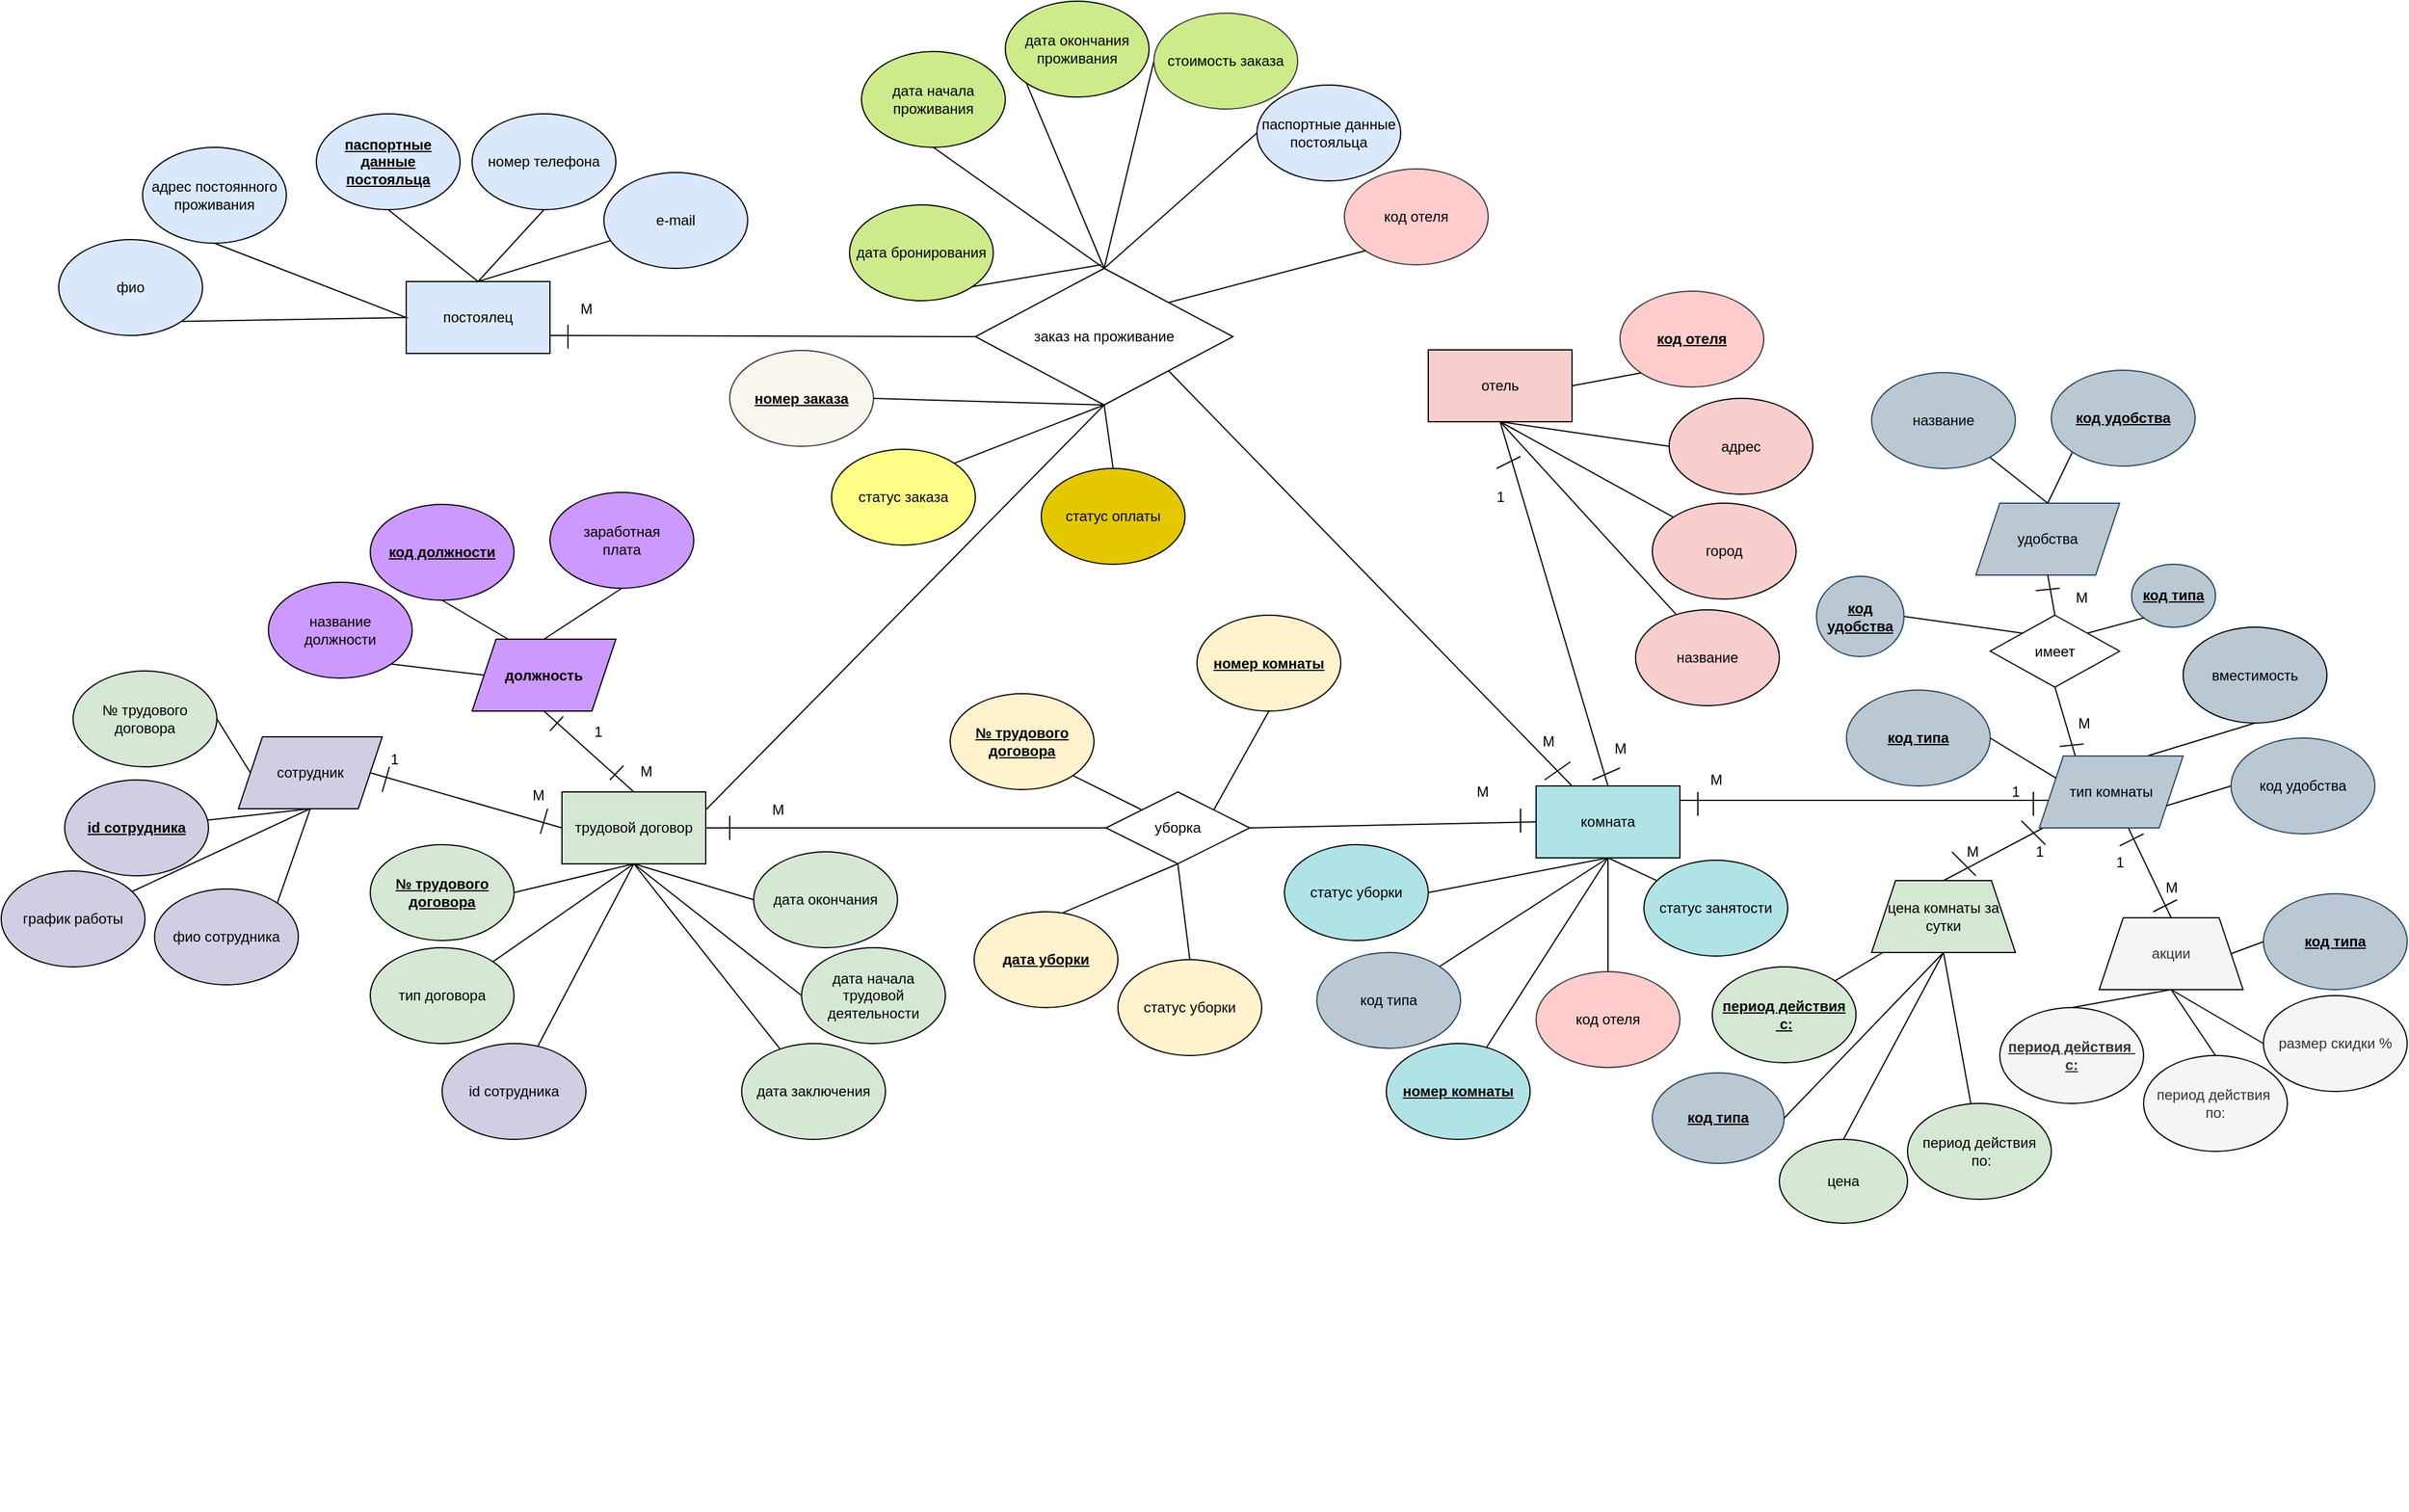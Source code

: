 <mxfile version="21.2.9" type="device">
  <diagram name="Страница 1" id="ATUHH1FoUrfAZSIczOcm">
    <mxGraphModel dx="2295" dy="1852" grid="1" gridSize="10" guides="1" tooltips="1" connect="1" arrows="1" fold="1" page="1" pageScale="1" pageWidth="827" pageHeight="1169" math="0" shadow="0">
      <root>
        <mxCell id="0" />
        <mxCell id="1" parent="0" />
        <mxCell id="YdGGsPjInvCmbINuHT-J-6" value="постоялец" style="rounded=0;whiteSpace=wrap;html=1;fillColor=#dae8fc;strokeColor=#000000;" parent="1" vertex="1">
          <mxGeometry x="-40" y="-116" width="120" height="60" as="geometry" />
        </mxCell>
        <mxCell id="YdGGsPjInvCmbINuHT-J-8" value="комната" style="rounded=0;whiteSpace=wrap;html=1;fillColor=#b0e3e6;strokeColor=#000000;" parent="1" vertex="1">
          <mxGeometry x="903" y="305" width="120" height="60" as="geometry" />
        </mxCell>
        <mxCell id="YdGGsPjInvCmbINuHT-J-14" value="статус занятости" style="ellipse;whiteSpace=wrap;html=1;fillColor=#b0e3e6;strokeColor=#000000;" parent="1" vertex="1">
          <mxGeometry x="993" y="367" width="120" height="80" as="geometry" />
        </mxCell>
        <mxCell id="YdGGsPjInvCmbINuHT-J-15" value="вместимость" style="ellipse;whiteSpace=wrap;html=1;fillColor=#bac8d3;strokeColor=#000000;" parent="1" vertex="1">
          <mxGeometry x="1443" y="172.5" width="120" height="80" as="geometry" />
        </mxCell>
        <mxCell id="YdGGsPjInvCmbINuHT-J-17" value="&lt;b&gt;&lt;u&gt;номер комнаты&lt;/u&gt;&lt;/b&gt;" style="ellipse;whiteSpace=wrap;html=1;fillColor=#b0e3e6;strokeColor=#000000;" parent="1" vertex="1">
          <mxGeometry x="778" y="520" width="120" height="80" as="geometry" />
        </mxCell>
        <mxCell id="YdGGsPjInvCmbINuHT-J-20" value="фио" style="ellipse;whiteSpace=wrap;html=1;fillColor=#dae8fc;strokeColor=#000000;" parent="1" vertex="1">
          <mxGeometry x="-330" y="-151" width="120" height="80" as="geometry" />
        </mxCell>
        <mxCell id="YdGGsPjInvCmbINuHT-J-21" value="адрес постоянного проживания" style="ellipse;whiteSpace=wrap;html=1;fillColor=#dae8fc;strokeColor=#000000;" parent="1" vertex="1">
          <mxGeometry x="-260" y="-228" width="120" height="80" as="geometry" />
        </mxCell>
        <mxCell id="YdGGsPjInvCmbINuHT-J-52" value="" style="endArrow=none;html=1;rounded=0;exitX=1;exitY=1;exitDx=0;exitDy=0;entryX=0.5;entryY=1;entryDx=0;entryDy=0;fillColor=#dae8fc;strokeColor=#000000;" parent="1" source="YdGGsPjInvCmbINuHT-J-20" target="YdGGsPjInvCmbINuHT-J-21" edge="1">
          <mxGeometry width="50" height="50" relative="1" as="geometry">
            <mxPoint x="-130" y="184" as="sourcePoint" />
            <mxPoint x="-80" y="134" as="targetPoint" />
            <Array as="points">
              <mxPoint x="-40" y="-86" />
            </Array>
          </mxGeometry>
        </mxCell>
        <mxCell id="YdGGsPjInvCmbINuHT-J-87" value="" style="group;movable=1;resizable=1;rotatable=1;deletable=1;editable=1;locked=0;connectable=1;fillColor=none;" parent="1" vertex="1" connectable="0">
          <mxGeometry x="-60" y="340" width="490" height="570" as="geometry" />
        </mxCell>
        <mxCell id="YdGGsPjInvCmbINuHT-J-36" value="дата заключения" style="ellipse;whiteSpace=wrap;html=1;fillColor=#d5e8d4;strokeColor=#000000;" parent="YdGGsPjInvCmbINuHT-J-87" vertex="1">
          <mxGeometry x="300" y="180" width="120" height="80" as="geometry" />
        </mxCell>
        <mxCell id="YdGGsPjInvCmbINuHT-J-37" value="дата окончания" style="ellipse;whiteSpace=wrap;html=1;fillColor=#d5e8d4;strokeColor=#000000;" parent="YdGGsPjInvCmbINuHT-J-87" vertex="1">
          <mxGeometry x="310" y="20" width="120" height="80" as="geometry" />
        </mxCell>
        <mxCell id="YdGGsPjInvCmbINuHT-J-64" value="" style="endArrow=none;html=1;rounded=0;entryX=0.5;entryY=1;entryDx=0;entryDy=0;exitX=0;exitY=0.5;exitDx=0;exitDy=0;fillColor=#d5e8d4;strokeColor=#000000;" parent="YdGGsPjInvCmbINuHT-J-87" source="YdGGsPjInvCmbINuHT-J-37" target="R7k_ue1hfo6LaF__ky75-103" edge="1">
          <mxGeometry width="50" height="50" relative="1" as="geometry">
            <mxPoint x="-350" y="290" as="sourcePoint" />
            <mxPoint x="190" y="40" as="targetPoint" />
          </mxGeometry>
        </mxCell>
        <mxCell id="YdGGsPjInvCmbINuHT-J-65" value="" style="endArrow=none;html=1;rounded=0;entryX=0.5;entryY=1;entryDx=0;entryDy=0;fillColor=#d5e8d4;strokeColor=#000000;" parent="YdGGsPjInvCmbINuHT-J-87" source="YdGGsPjInvCmbINuHT-J-36" target="R7k_ue1hfo6LaF__ky75-103" edge="1">
          <mxGeometry width="50" height="50" relative="1" as="geometry">
            <mxPoint x="-350" y="290" as="sourcePoint" />
            <mxPoint x="190" y="40" as="targetPoint" />
          </mxGeometry>
        </mxCell>
        <mxCell id="R7k_ue1hfo6LaF__ky75-103" value="трудовой договор" style="rounded=0;whiteSpace=wrap;html=1;fillColor=#d5e8d4;strokeColor=#000000;" parent="YdGGsPjInvCmbINuHT-J-87" vertex="1">
          <mxGeometry x="150" y="-30" width="120" height="60" as="geometry" />
        </mxCell>
        <mxCell id="R7k_ue1hfo6LaF__ky75-105" value="дата начала трудовой деятельности" style="ellipse;whiteSpace=wrap;html=1;fillColor=#d5e8d4;strokeColor=#000000;" parent="YdGGsPjInvCmbINuHT-J-87" vertex="1">
          <mxGeometry x="350" y="100" width="120" height="80" as="geometry" />
        </mxCell>
        <mxCell id="R7k_ue1hfo6LaF__ky75-106" value="" style="endArrow=none;html=1;rounded=0;exitX=0;exitY=0.5;exitDx=0;exitDy=0;entryX=0.5;entryY=1;entryDx=0;entryDy=0;fillColor=#d5e8d4;strokeColor=#000000;" parent="YdGGsPjInvCmbINuHT-J-87" source="R7k_ue1hfo6LaF__ky75-105" target="R7k_ue1hfo6LaF__ky75-103" edge="1">
          <mxGeometry width="50" height="50" relative="1" as="geometry">
            <mxPoint x="370" y="320" as="sourcePoint" />
            <mxPoint x="420" y="270" as="targetPoint" />
          </mxGeometry>
        </mxCell>
        <mxCell id="YdGGsPjInvCmbINuHT-J-33" value="тип договора" style="ellipse;whiteSpace=wrap;html=1;fillColor=#d5e8d4;strokeColor=#000000;" parent="YdGGsPjInvCmbINuHT-J-87" vertex="1">
          <mxGeometry x="-10" y="100" width="120" height="80" as="geometry" />
        </mxCell>
        <mxCell id="YdGGsPjInvCmbINuHT-J-68" value="" style="endArrow=none;html=1;rounded=0;entryX=0.5;entryY=1;entryDx=0;entryDy=0;exitX=1;exitY=0;exitDx=0;exitDy=0;fillColor=#d5e8d4;strokeColor=#000000;" parent="YdGGsPjInvCmbINuHT-J-87" source="YdGGsPjInvCmbINuHT-J-33" target="R7k_ue1hfo6LaF__ky75-103" edge="1">
          <mxGeometry width="50" height="50" relative="1" as="geometry">
            <mxPoint x="-70" y="290" as="sourcePoint" />
            <mxPoint x="470" y="40" as="targetPoint" />
          </mxGeometry>
        </mxCell>
        <mxCell id="YdGGsPjInvCmbINuHT-J-11" value="&lt;u&gt;&lt;b&gt;№ трудового договора&lt;/b&gt;&lt;/u&gt;" style="ellipse;whiteSpace=wrap;html=1;fillColor=#d5e8d4;strokeColor=#000000;" parent="YdGGsPjInvCmbINuHT-J-87" vertex="1">
          <mxGeometry x="-10" y="14" width="120" height="80" as="geometry" />
        </mxCell>
        <mxCell id="YdGGsPjInvCmbINuHT-J-59" value="" style="endArrow=none;html=1;rounded=0;exitX=1;exitY=0.5;exitDx=0;exitDy=0;fillColor=#d0cee2;strokeColor=#000000;entryX=0.5;entryY=1;entryDx=0;entryDy=0;" parent="YdGGsPjInvCmbINuHT-J-87" source="YdGGsPjInvCmbINuHT-J-11" target="R7k_ue1hfo6LaF__ky75-103" edge="1">
          <mxGeometry width="50" height="50" relative="1" as="geometry">
            <mxPoint x="-575" y="381" as="sourcePoint" />
            <mxPoint x="215" y="24" as="targetPoint" />
          </mxGeometry>
        </mxCell>
        <mxCell id="sGf-YoHOaO14sB7eitq2-4" value="id сотрудника" style="ellipse;whiteSpace=wrap;html=1;fillColor=#d0cee2;strokeColor=#000000;" parent="YdGGsPjInvCmbINuHT-J-87" vertex="1">
          <mxGeometry x="50" y="180" width="120" height="80" as="geometry" />
        </mxCell>
        <mxCell id="sGf-YoHOaO14sB7eitq2-5" value="" style="endArrow=none;html=1;rounded=0;entryX=0.5;entryY=1;entryDx=0;entryDy=0;fillColor=#d0cee2;strokeColor=#000000;" parent="YdGGsPjInvCmbINuHT-J-87" source="sGf-YoHOaO14sB7eitq2-4" target="R7k_ue1hfo6LaF__ky75-103" edge="1">
          <mxGeometry width="50" height="50" relative="1" as="geometry">
            <mxPoint x="297.574" y="278.716" as="sourcePoint" />
            <mxPoint x="380" y="118" as="targetPoint" />
          </mxGeometry>
        </mxCell>
        <mxCell id="0kSMBjte18H6Eu93nXQ8-3" value="" style="endArrow=none;html=1;rounded=0;" edge="1" parent="YdGGsPjInvCmbINuHT-J-87">
          <mxGeometry width="50" height="50" relative="1" as="geometry">
            <mxPoint x="290" y="10" as="sourcePoint" />
            <mxPoint x="290" y="-10" as="targetPoint" />
          </mxGeometry>
        </mxCell>
        <mxCell id="YdGGsPjInvCmbINuHT-J-120" value="" style="endArrow=none;html=1;rounded=0;exitX=0.75;exitY=0;exitDx=0;exitDy=0;fillColor=#bac8d3;strokeColor=#000000;entryX=0.5;entryY=1;entryDx=0;entryDy=0;" parent="1" source="R7k_ue1hfo6LaF__ky75-138" target="YdGGsPjInvCmbINuHT-J-15" edge="1">
          <mxGeometry relative="1" as="geometry">
            <mxPoint x="1433.0" y="283" as="sourcePoint" />
            <mxPoint x="843" y="398" as="targetPoint" />
          </mxGeometry>
        </mxCell>
        <mxCell id="YdGGsPjInvCmbINuHT-J-121" value="" style="endArrow=none;html=1;rounded=0;exitX=0.5;exitY=1;exitDx=0;exitDy=0;strokeColor=#000000;" parent="1" source="YdGGsPjInvCmbINuHT-J-8" target="YdGGsPjInvCmbINuHT-J-14" edge="1">
          <mxGeometry relative="1" as="geometry">
            <mxPoint x="1003" y="377" as="sourcePoint" />
            <mxPoint x="1053" y="637" as="targetPoint" />
          </mxGeometry>
        </mxCell>
        <mxCell id="YdGGsPjInvCmbINuHT-J-122" value="" style="endArrow=none;html=1;rounded=0;exitX=0.5;exitY=1;exitDx=0;exitDy=0;entryX=0.25;entryY=0;entryDx=0;entryDy=0;fillColor=#bac8d3;strokeColor=#000000;" parent="1" source="LQrIpUMg-1N-zT8XtJsl-5" target="R7k_ue1hfo6LaF__ky75-138" edge="1">
          <mxGeometry relative="1" as="geometry">
            <mxPoint x="1493.5" y="297" as="sourcePoint" />
            <mxPoint x="1433.0" y="283" as="targetPoint" />
          </mxGeometry>
        </mxCell>
        <mxCell id="YdGGsPjInvCmbINuHT-J-129" value="" style="endArrow=none;html=1;rounded=0;exitX=0.5;exitY=1;exitDx=0;exitDy=0;strokeColor=#000000;" parent="1" source="YdGGsPjInvCmbINuHT-J-8" target="YdGGsPjInvCmbINuHT-J-17" edge="1">
          <mxGeometry relative="1" as="geometry">
            <mxPoint x="1143" y="507" as="sourcePoint" />
            <mxPoint x="1053" y="637" as="targetPoint" />
          </mxGeometry>
        </mxCell>
        <mxCell id="YdGGsPjInvCmbINuHT-J-131" value="" style="endArrow=none;html=1;rounded=0;exitX=1;exitY=0.2;exitDx=0;exitDy=0;strokeColor=#000000;exitPerimeter=0;" parent="1" source="YdGGsPjInvCmbINuHT-J-8" edge="1">
          <mxGeometry relative="1" as="geometry">
            <mxPoint x="1203" y="229" as="sourcePoint" />
            <mxPoint x="1340" y="317" as="targetPoint" />
          </mxGeometry>
        </mxCell>
        <mxCell id="YdGGsPjInvCmbINuHT-J-134" value="" style="endArrow=none;html=1;rounded=0;exitX=1;exitY=0.75;exitDx=0;exitDy=0;entryX=0;entryY=0.5;entryDx=0;entryDy=0;strokeColor=#000000;" parent="1" source="YdGGsPjInvCmbINuHT-J-6" target="YdGGsPjInvCmbINuHT-J-133" edge="1">
          <mxGeometry relative="1" as="geometry">
            <mxPoint x="50" y="-56" as="sourcePoint" />
            <mxPoint x="1000" y="-136" as="targetPoint" />
          </mxGeometry>
        </mxCell>
        <mxCell id="YdGGsPjInvCmbINuHT-J-133" value="заказ на проживание" style="shape=rhombus;perimeter=rhombusPerimeter;whiteSpace=wrap;html=1;align=center;strokeColor=#000000;" parent="1" vertex="1">
          <mxGeometry x="435" y="-127" width="215" height="114" as="geometry" />
        </mxCell>
        <mxCell id="YdGGsPjInvCmbINuHT-J-140" value="&lt;u&gt;&lt;b&gt;паспортные данные постояльца&lt;/b&gt;&lt;/u&gt;" style="ellipse;whiteSpace=wrap;html=1;fillColor=#dae8fc;strokeColor=#000000;" parent="1" vertex="1">
          <mxGeometry x="-115" y="-256" width="120" height="80" as="geometry" />
        </mxCell>
        <mxCell id="YdGGsPjInvCmbINuHT-J-141" value="" style="endArrow=none;html=1;rounded=0;exitX=0.5;exitY=0;exitDx=0;exitDy=0;entryX=0.5;entryY=1;entryDx=0;entryDy=0;fillColor=#dae8fc;strokeColor=#000000;" parent="1" source="YdGGsPjInvCmbINuHT-J-6" target="YdGGsPjInvCmbINuHT-J-140" edge="1">
          <mxGeometry width="50" height="50" relative="1" as="geometry">
            <mxPoint x="280" y="14" as="sourcePoint" />
            <mxPoint x="330" y="-36" as="targetPoint" />
          </mxGeometry>
        </mxCell>
        <mxCell id="YdGGsPjInvCmbINuHT-J-142" value="М" style="text;html=1;align=center;verticalAlign=middle;resizable=0;points=[];autosize=1;fillColor=none;" parent="1" vertex="1">
          <mxGeometry x="95" y="-108" width="30" height="30" as="geometry" />
        </mxCell>
        <mxCell id="YdGGsPjInvCmbINuHT-J-148" value="" style="endArrow=none;html=1;rounded=0;exitX=1;exitY=0.5;exitDx=0;exitDy=0;entryX=0;entryY=0.5;entryDx=0;entryDy=0;strokeColor=#000000;" parent="1" source="R7k_ue1hfo6LaF__ky75-103" target="YdGGsPjInvCmbINuHT-J-149" edge="1">
          <mxGeometry width="50" height="50" relative="1" as="geometry">
            <mxPoint x="395" y="330" as="sourcePoint" />
            <mxPoint x="110" y="17" as="targetPoint" />
          </mxGeometry>
        </mxCell>
        <mxCell id="YdGGsPjInvCmbINuHT-J-149" value="уборка" style="shape=rhombus;perimeter=rhombusPerimeter;whiteSpace=wrap;html=1;align=center;strokeColor=#000000;" parent="1" vertex="1">
          <mxGeometry x="544.0" y="310.0" width="120" height="60" as="geometry" />
        </mxCell>
        <mxCell id="YdGGsPjInvCmbINuHT-J-160" value="дата начала проживания" style="ellipse;whiteSpace=wrap;html=1;fillColor=#cdeb8b;strokeColor=#000000;" parent="1" vertex="1">
          <mxGeometry x="340" y="-308" width="120" height="80" as="geometry" />
        </mxCell>
        <mxCell id="YdGGsPjInvCmbINuHT-J-172" value="дата окончания проживания" style="ellipse;whiteSpace=wrap;html=1;fillColor=#cdeb8b;strokeColor=#000000;" parent="1" vertex="1">
          <mxGeometry x="460" y="-350" width="120" height="80" as="geometry" />
        </mxCell>
        <mxCell id="YdGGsPjInvCmbINuHT-J-173" value="" style="endArrow=none;html=1;rounded=0;entryX=0;entryY=1;entryDx=0;entryDy=0;fillColor=#cdeb8b;strokeColor=#000000;exitX=0.5;exitY=0;exitDx=0;exitDy=0;" parent="1" source="YdGGsPjInvCmbINuHT-J-133" target="YdGGsPjInvCmbINuHT-J-172" edge="1">
          <mxGeometry width="50" height="50" relative="1" as="geometry">
            <mxPoint x="474" y="-197.0" as="sourcePoint" />
            <mxPoint x="425" y="-106" as="targetPoint" />
          </mxGeometry>
        </mxCell>
        <mxCell id="YdGGsPjInvCmbINuHT-J-174" value="" style="endArrow=none;html=1;rounded=0;exitX=0.5;exitY=0;exitDx=0;exitDy=0;entryX=0.5;entryY=1;entryDx=0;entryDy=0;fillColor=#cdeb8b;strokeColor=#000000;" parent="1" source="YdGGsPjInvCmbINuHT-J-133" target="YdGGsPjInvCmbINuHT-J-160" edge="1">
          <mxGeometry width="50" height="50" relative="1" as="geometry">
            <mxPoint x="474" y="-197.0" as="sourcePoint" />
            <mxPoint x="425" y="-106" as="targetPoint" />
          </mxGeometry>
        </mxCell>
        <mxCell id="R7k_ue1hfo6LaF__ky75-1" value="номер телефона" style="ellipse;whiteSpace=wrap;html=1;fillColor=#dae8fc;strokeColor=#000000;" parent="1" vertex="1">
          <mxGeometry x="15" y="-256" width="120" height="80" as="geometry" />
        </mxCell>
        <mxCell id="R7k_ue1hfo6LaF__ky75-2" value="e-mail" style="ellipse;whiteSpace=wrap;html=1;fillColor=#dae8fc;strokeColor=#000000;" parent="1" vertex="1">
          <mxGeometry x="125" y="-207" width="120" height="80" as="geometry" />
        </mxCell>
        <mxCell id="R7k_ue1hfo6LaF__ky75-3" value="" style="endArrow=none;html=1;rounded=0;exitX=0.5;exitY=1;exitDx=0;exitDy=0;fillColor=#dae8fc;strokeColor=#000000;" parent="1" source="R7k_ue1hfo6LaF__ky75-1" target="R7k_ue1hfo6LaF__ky75-2" edge="1">
          <mxGeometry width="50" height="50" relative="1" as="geometry">
            <mxPoint x="390" y="-36" as="sourcePoint" />
            <mxPoint x="440" y="-86" as="targetPoint" />
            <Array as="points">
              <mxPoint x="20" y="-116" />
            </Array>
          </mxGeometry>
        </mxCell>
        <mxCell id="R7k_ue1hfo6LaF__ky75-4" value="отель" style="rounded=0;whiteSpace=wrap;html=1;fillColor=#f8cecc;strokeColor=#000000;" parent="1" vertex="1">
          <mxGeometry x="813" y="-59" width="120" height="60" as="geometry" />
        </mxCell>
        <mxCell id="R7k_ue1hfo6LaF__ky75-6" value="город" style="ellipse;whiteSpace=wrap;html=1;fillColor=#f8cecc;strokeColor=#000000;" parent="1" vertex="1">
          <mxGeometry x="1000" y="69" width="120" height="80" as="geometry" />
        </mxCell>
        <mxCell id="R7k_ue1hfo6LaF__ky75-7" value="название" style="ellipse;whiteSpace=wrap;html=1;fillColor=#f8cecc;strokeColor=#000000;" parent="1" vertex="1">
          <mxGeometry x="986" y="158" width="120" height="80" as="geometry" />
        </mxCell>
        <mxCell id="R7k_ue1hfo6LaF__ky75-8" value="адрес" style="ellipse;whiteSpace=wrap;html=1;fillColor=#f8cecc;strokeColor=#000000;" parent="1" vertex="1">
          <mxGeometry x="1014" y="-18.5" width="120" height="80" as="geometry" />
        </mxCell>
        <mxCell id="R7k_ue1hfo6LaF__ky75-9" value="" style="endArrow=none;html=1;rounded=0;exitX=0.5;exitY=1;exitDx=0;exitDy=0;entryX=0;entryY=0.5;entryDx=0;entryDy=0;fillColor=#f8cecc;strokeColor=#000000;" parent="1" source="R7k_ue1hfo6LaF__ky75-4" target="R7k_ue1hfo6LaF__ky75-8" edge="1">
          <mxGeometry width="50" height="50" relative="1" as="geometry">
            <mxPoint x="703" y="175" as="sourcePoint" />
            <mxPoint x="753" y="125" as="targetPoint" />
          </mxGeometry>
        </mxCell>
        <mxCell id="R7k_ue1hfo6LaF__ky75-10" value="" style="endArrow=none;html=1;rounded=0;exitX=0.5;exitY=1;exitDx=0;exitDy=0;entryX=0;entryY=0;entryDx=0;entryDy=0;fillColor=#f8cecc;strokeColor=#000000;" parent="1" source="R7k_ue1hfo6LaF__ky75-4" target="R7k_ue1hfo6LaF__ky75-6" edge="1">
          <mxGeometry width="50" height="50" relative="1" as="geometry">
            <mxPoint x="703" y="175" as="sourcePoint" />
            <mxPoint x="753" y="125" as="targetPoint" />
          </mxGeometry>
        </mxCell>
        <mxCell id="R7k_ue1hfo6LaF__ky75-11" value="" style="endArrow=none;html=1;rounded=0;exitX=0.283;exitY=0.049;exitDx=0;exitDy=0;entryX=0.5;entryY=1;entryDx=0;entryDy=0;fillColor=#f8cecc;strokeColor=#000000;exitPerimeter=0;" parent="1" source="R7k_ue1hfo6LaF__ky75-7" target="R7k_ue1hfo6LaF__ky75-4" edge="1">
          <mxGeometry width="50" height="50" relative="1" as="geometry">
            <mxPoint x="703" y="175" as="sourcePoint" />
            <mxPoint x="753" y="125" as="targetPoint" />
          </mxGeometry>
        </mxCell>
        <mxCell id="R7k_ue1hfo6LaF__ky75-12" value="" style="endArrow=none;html=1;rounded=0;entryX=0.5;entryY=0;entryDx=0;entryDy=0;exitX=0.5;exitY=1;exitDx=0;exitDy=0;strokeColor=#000000;" parent="1" source="R7k_ue1hfo6LaF__ky75-4" target="YdGGsPjInvCmbINuHT-J-8" edge="1">
          <mxGeometry width="50" height="50" relative="1" as="geometry">
            <mxPoint x="1053" y="287" as="sourcePoint" />
            <mxPoint x="1103" y="237" as="targetPoint" />
          </mxGeometry>
        </mxCell>
        <mxCell id="R7k_ue1hfo6LaF__ky75-14" value="статус уборки" style="ellipse;whiteSpace=wrap;html=1;fillColor=#b0e3e6;strokeColor=#000000;" parent="1" vertex="1">
          <mxGeometry x="693" y="354" width="120" height="80" as="geometry" />
        </mxCell>
        <mxCell id="R7k_ue1hfo6LaF__ky75-15" value="" style="endArrow=none;html=1;rounded=0;exitX=1;exitY=0.5;exitDx=0;exitDy=0;entryX=0.5;entryY=1;entryDx=0;entryDy=0;strokeColor=#000000;" parent="1" source="R7k_ue1hfo6LaF__ky75-14" target="YdGGsPjInvCmbINuHT-J-8" edge="1">
          <mxGeometry relative="1" as="geometry">
            <mxPoint x="873" y="835" as="sourcePoint" />
            <mxPoint x="1133" y="525" as="targetPoint" />
          </mxGeometry>
        </mxCell>
        <mxCell id="R7k_ue1hfo6LaF__ky75-20" value="" style="endArrow=none;html=1;rounded=0;exitX=0.5;exitY=1;exitDx=0;exitDy=0;fillColor=#d5e8d4;strokeColor=#000000;" parent="1" source="R7k_ue1hfo6LaF__ky75-25" target="R7k_ue1hfo6LaF__ky75-21" edge="1">
          <mxGeometry width="50" height="50" relative="1" as="geometry">
            <mxPoint x="1372.5" y="494" as="sourcePoint" />
            <mxPoint x="1492.5" y="442" as="targetPoint" />
          </mxGeometry>
        </mxCell>
        <mxCell id="R7k_ue1hfo6LaF__ky75-21" value="период действия&lt;br&gt;&amp;nbsp;по:" style="ellipse;whiteSpace=wrap;html=1;fillColor=#d5e8d4;strokeColor=#000000;" parent="1" vertex="1">
          <mxGeometry x="1213" y="570" width="120" height="80" as="geometry" />
        </mxCell>
        <mxCell id="R7k_ue1hfo6LaF__ky75-22" value="&lt;b&gt;&lt;u&gt;период действия&lt;br&gt;&amp;nbsp;с:&lt;/u&gt;&lt;/b&gt;" style="ellipse;whiteSpace=wrap;html=1;fillColor=#d5e8d4;strokeColor=#000000;" parent="1" vertex="1">
          <mxGeometry x="1050" y="456" width="120" height="80" as="geometry" />
        </mxCell>
        <mxCell id="R7k_ue1hfo6LaF__ky75-23" value="" style="endArrow=none;html=1;rounded=0;exitX=1;exitY=0;exitDx=0;exitDy=0;fillColor=#d5e8d4;strokeColor=#000000;" parent="1" source="R7k_ue1hfo6LaF__ky75-22" target="R7k_ue1hfo6LaF__ky75-25" edge="1">
          <mxGeometry width="50" height="50" relative="1" as="geometry">
            <mxPoint x="1442.5" y="492" as="sourcePoint" />
            <mxPoint x="1342.5" y="494" as="targetPoint" />
          </mxGeometry>
        </mxCell>
        <mxCell id="R7k_ue1hfo6LaF__ky75-25" value="цена комнаты за сутки" style="shape=trapezoid;perimeter=trapezoidPerimeter;whiteSpace=wrap;html=1;fixedSize=1;fillColor=#d5e8d4;strokeColor=#000000;" parent="1" vertex="1">
          <mxGeometry x="1183" y="384" width="120" height="60" as="geometry" />
        </mxCell>
        <mxCell id="R7k_ue1hfo6LaF__ky75-27" value="" style="endArrow=none;html=1;rounded=0;exitX=0.5;exitY=0;exitDx=0;exitDy=0;strokeColor=#000000;" parent="1" source="R7k_ue1hfo6LaF__ky75-25" target="R7k_ue1hfo6LaF__ky75-138" edge="1">
          <mxGeometry width="50" height="50" relative="1" as="geometry">
            <mxPoint x="1283" y="623" as="sourcePoint" />
            <mxPoint x="1373.0" y="343" as="targetPoint" />
          </mxGeometry>
        </mxCell>
        <mxCell id="R7k_ue1hfo6LaF__ky75-40" value="акции" style="shape=trapezoid;perimeter=trapezoidPerimeter;whiteSpace=wrap;html=1;fixedSize=1;fillColor=#f5f5f5;strokeColor=#000000;fontColor=#333333;" parent="1" vertex="1">
          <mxGeometry x="1373" y="415" width="120" height="60" as="geometry" />
        </mxCell>
        <mxCell id="R7k_ue1hfo6LaF__ky75-41" value="" style="endArrow=none;html=1;rounded=0;exitX=0.5;exitY=0;exitDx=0;exitDy=0;strokeColor=#000000;" parent="1" source="R7k_ue1hfo6LaF__ky75-40" target="R7k_ue1hfo6LaF__ky75-138" edge="1">
          <mxGeometry width="50" height="50" relative="1" as="geometry">
            <mxPoint x="1373" y="593" as="sourcePoint" />
            <mxPoint x="1373.0" y="343" as="targetPoint" />
          </mxGeometry>
        </mxCell>
        <mxCell id="R7k_ue1hfo6LaF__ky75-42" value="размер скидки %" style="ellipse;whiteSpace=wrap;html=1;fillColor=#f5f5f5;strokeColor=#000000;fontColor=#333333;" parent="1" vertex="1">
          <mxGeometry x="1510" y="480" width="120" height="80" as="geometry" />
        </mxCell>
        <mxCell id="R7k_ue1hfo6LaF__ky75-43" value="период действия&amp;nbsp;&lt;br&gt;по:" style="ellipse;whiteSpace=wrap;html=1;fillColor=#f5f5f5;strokeColor=#000000;fontColor=#333333;" parent="1" vertex="1">
          <mxGeometry x="1410" y="530" width="120" height="80" as="geometry" />
        </mxCell>
        <mxCell id="R7k_ue1hfo6LaF__ky75-44" value="&lt;b&gt;&lt;u&gt;период действия&amp;nbsp;&lt;br&gt;с:&lt;/u&gt;&lt;/b&gt;" style="ellipse;whiteSpace=wrap;html=1;fillColor=#f5f5f5;strokeColor=#000000;fontColor=#333333;" parent="1" vertex="1">
          <mxGeometry x="1290" y="490" width="120" height="80" as="geometry" />
        </mxCell>
        <mxCell id="R7k_ue1hfo6LaF__ky75-45" value="" style="endArrow=none;html=1;rounded=0;exitX=0.5;exitY=0;exitDx=0;exitDy=0;entryX=0.5;entryY=1;entryDx=0;entryDy=0;fillColor=#f5f5f5;strokeColor=#000000;" parent="1" source="R7k_ue1hfo6LaF__ky75-43" target="R7k_ue1hfo6LaF__ky75-40" edge="1">
          <mxGeometry width="50" height="50" relative="1" as="geometry">
            <mxPoint x="1323.5" y="239" as="sourcePoint" />
            <mxPoint x="1373.5" y="189" as="targetPoint" />
          </mxGeometry>
        </mxCell>
        <mxCell id="R7k_ue1hfo6LaF__ky75-46" value="" style="endArrow=none;html=1;rounded=0;entryX=0;entryY=0.5;entryDx=0;entryDy=0;exitX=0.5;exitY=1;exitDx=0;exitDy=0;fillColor=#f5f5f5;strokeColor=#000000;" parent="1" source="R7k_ue1hfo6LaF__ky75-40" target="R7k_ue1hfo6LaF__ky75-42" edge="1">
          <mxGeometry width="50" height="50" relative="1" as="geometry">
            <mxPoint x="1323.5" y="239" as="sourcePoint" />
            <mxPoint x="1373.5" y="189" as="targetPoint" />
          </mxGeometry>
        </mxCell>
        <mxCell id="R7k_ue1hfo6LaF__ky75-47" value="" style="endArrow=none;html=1;rounded=0;exitX=0.5;exitY=0;exitDx=0;exitDy=0;entryX=0.5;entryY=1;entryDx=0;entryDy=0;fillColor=#f5f5f5;strokeColor=#000000;" parent="1" source="R7k_ue1hfo6LaF__ky75-44" target="R7k_ue1hfo6LaF__ky75-40" edge="1">
          <mxGeometry width="50" height="50" relative="1" as="geometry">
            <mxPoint x="1373.5" y="469" as="sourcePoint" />
            <mxPoint x="1353.5" y="379" as="targetPoint" />
          </mxGeometry>
        </mxCell>
        <mxCell id="R7k_ue1hfo6LaF__ky75-54" value="дата бронирования" style="ellipse;whiteSpace=wrap;html=1;fillColor=#cdeb8b;strokeColor=#000000;" parent="1" vertex="1">
          <mxGeometry x="330" y="-180" width="120" height="80" as="geometry" />
        </mxCell>
        <mxCell id="R7k_ue1hfo6LaF__ky75-56" value="" style="endArrow=none;html=1;rounded=0;entryX=1;entryY=1;entryDx=0;entryDy=0;fillColor=#cdeb8b;strokeColor=#000000;" parent="1" target="R7k_ue1hfo6LaF__ky75-54" edge="1">
          <mxGeometry width="50" height="50" relative="1" as="geometry">
            <mxPoint x="540" y="-130" as="sourcePoint" />
            <mxPoint x="680" y="-166" as="targetPoint" />
          </mxGeometry>
        </mxCell>
        <mxCell id="R7k_ue1hfo6LaF__ky75-60" value="" style="endArrow=none;html=1;rounded=0;exitX=0.5;exitY=0;exitDx=0;exitDy=0;strokeColor=#000000;entryX=0;entryY=0.5;entryDx=0;entryDy=0;" parent="1" source="YdGGsPjInvCmbINuHT-J-133" target="R7k_ue1hfo6LaF__ky75-129" edge="1">
          <mxGeometry width="50" height="50" relative="1" as="geometry">
            <mxPoint x="600" y="-106" as="sourcePoint" />
            <mxPoint x="690" y="-140.506" as="targetPoint" />
          </mxGeometry>
        </mxCell>
        <mxCell id="R7k_ue1hfo6LaF__ky75-64" value="" style="endArrow=none;html=1;rounded=0;exitX=0.5;exitY=1;exitDx=0;exitDy=0;entryX=1;entryY=0;entryDx=0;entryDy=0;strokeColor=#000000;" parent="1" source="YdGGsPjInvCmbINuHT-J-133" target="R7k_ue1hfo6LaF__ky75-65" edge="1">
          <mxGeometry width="50" height="50" relative="1" as="geometry">
            <mxPoint x="670" y="-166" as="sourcePoint" />
            <mxPoint x="355" y="14" as="targetPoint" />
          </mxGeometry>
        </mxCell>
        <mxCell id="R7k_ue1hfo6LaF__ky75-65" value="статус заказа" style="ellipse;whiteSpace=wrap;html=1;fillColor=#ffff88;strokeColor=#000000;" parent="1" vertex="1">
          <mxGeometry x="315" y="24" width="120" height="80" as="geometry" />
        </mxCell>
        <mxCell id="R7k_ue1hfo6LaF__ky75-70" value="статус оплаты" style="ellipse;whiteSpace=wrap;html=1;fillColor=#e3c800;fontColor=#000000;strokeColor=#000000;" parent="1" vertex="1">
          <mxGeometry x="490" y="40" width="120" height="80" as="geometry" />
        </mxCell>
        <mxCell id="R7k_ue1hfo6LaF__ky75-73" value="" style="endArrow=none;html=1;rounded=0;entryX=0.5;entryY=1;entryDx=0;entryDy=0;strokeColor=#000000;exitX=0.5;exitY=0;exitDx=0;exitDy=0;" parent="1" source="R7k_ue1hfo6LaF__ky75-70" target="YdGGsPjInvCmbINuHT-J-133" edge="1">
          <mxGeometry width="50" height="50" relative="1" as="geometry">
            <mxPoint x="680" y="-9.867" as="sourcePoint" />
            <mxPoint x="830" y="64" as="targetPoint" />
          </mxGeometry>
        </mxCell>
        <mxCell id="R7k_ue1hfo6LaF__ky75-84" value="" style="endArrow=none;html=1;rounded=0;exitX=0.5;exitY=1;exitDx=0;exitDy=0;entryX=1;entryY=0.25;entryDx=0;entryDy=0;strokeColor=#000000;" parent="1" source="YdGGsPjInvCmbINuHT-J-133" target="R7k_ue1hfo6LaF__ky75-103" edge="1">
          <mxGeometry width="50" height="50" relative="1" as="geometry">
            <mxPoint x="800" y="-70" as="sourcePoint" />
            <mxPoint x="335" y="300" as="targetPoint" />
          </mxGeometry>
        </mxCell>
        <mxCell id="R7k_ue1hfo6LaF__ky75-92" value="" style="endArrow=none;html=1;rounded=0;exitX=1;exitY=0.5;exitDx=0;exitDy=0;entryX=0;entryY=0.5;entryDx=0;entryDy=0;strokeColor=#000000;" parent="1" source="YdGGsPjInvCmbINuHT-J-149" target="YdGGsPjInvCmbINuHT-J-8" edge="1">
          <mxGeometry width="50" height="50" relative="1" as="geometry">
            <mxPoint x="530" y="400" as="sourcePoint" />
            <mxPoint x="580" y="350" as="targetPoint" />
          </mxGeometry>
        </mxCell>
        <mxCell id="R7k_ue1hfo6LaF__ky75-107" value="М" style="text;html=1;align=center;verticalAlign=middle;resizable=0;points=[];autosize=1;fillColor=none;" parent="1" vertex="1">
          <mxGeometry x="255" y="310" width="30" height="30" as="geometry" />
        </mxCell>
        <mxCell id="R7k_ue1hfo6LaF__ky75-108" value="М" style="text;html=1;align=center;verticalAlign=middle;resizable=0;points=[];autosize=1;fillColor=none;" parent="1" vertex="1">
          <mxGeometry x="843" y="295" width="30" height="30" as="geometry" />
        </mxCell>
        <mxCell id="R7k_ue1hfo6LaF__ky75-118" value="&lt;b&gt;&lt;u&gt;дата уборки&lt;/u&gt;&lt;/b&gt;" style="ellipse;whiteSpace=wrap;html=1;fillColor=#fff2cc;strokeColor=#000000;" parent="1" vertex="1">
          <mxGeometry x="434" y="410" width="120" height="80" as="geometry" />
        </mxCell>
        <mxCell id="R7k_ue1hfo6LaF__ky75-120" value="" style="endArrow=none;html=1;rounded=0;entryX=0.5;entryY=1;entryDx=0;entryDy=0;strokeColor=#000000;exitX=0.613;exitY=0.013;exitDx=0;exitDy=0;exitPerimeter=0;" parent="1" source="R7k_ue1hfo6LaF__ky75-118" target="YdGGsPjInvCmbINuHT-J-149" edge="1">
          <mxGeometry width="50" height="50" relative="1" as="geometry">
            <mxPoint x="464" y="405.0" as="sourcePoint" />
            <mxPoint x="494" y="610" as="targetPoint" />
          </mxGeometry>
        </mxCell>
        <mxCell id="R7k_ue1hfo6LaF__ky75-121" value="" style="endArrow=none;html=1;rounded=0;entryX=0.5;entryY=1;entryDx=0;entryDy=0;strokeColor=#000000;exitX=0.5;exitY=0;exitDx=0;exitDy=0;" parent="1" source="R7k_ue1hfo6LaF__ky75-141" target="YdGGsPjInvCmbINuHT-J-149" edge="1">
          <mxGeometry width="50" height="50" relative="1" as="geometry">
            <mxPoint x="655" y="403" as="sourcePoint" />
            <mxPoint x="564" y="430" as="targetPoint" />
          </mxGeometry>
        </mxCell>
        <mxCell id="YdGGsPjInvCmbINuHT-J-13" value="график работы" style="ellipse;whiteSpace=wrap;html=1;fillColor=#d0cee2;strokeColor=#000000;" parent="1" vertex="1">
          <mxGeometry x="-378" y="376" width="120" height="80" as="geometry" />
        </mxCell>
        <mxCell id="YdGGsPjInvCmbINuHT-J-58" value="" style="endArrow=none;html=1;rounded=0;entryX=0.5;entryY=1;entryDx=0;entryDy=0;fillColor=#d0cee2;strokeColor=#000000;" parent="1" source="YdGGsPjInvCmbINuHT-J-13" target="R7k_ue1hfo6LaF__ky75-100" edge="1">
          <mxGeometry width="50" height="50" relative="1" as="geometry">
            <mxPoint x="-127.426" y="582.716" as="sourcePoint" />
            <mxPoint x="-135" y="324" as="targetPoint" />
          </mxGeometry>
        </mxCell>
        <mxCell id="R7k_ue1hfo6LaF__ky75-89" value="фио сотрудника" style="ellipse;whiteSpace=wrap;html=1;fillColor=#d0cee2;strokeColor=#000000;" parent="1" vertex="1">
          <mxGeometry x="-250" y="391" width="120" height="80" as="geometry" />
        </mxCell>
        <mxCell id="R7k_ue1hfo6LaF__ky75-90" value="" style="endArrow=none;html=1;rounded=0;entryX=1;entryY=0;entryDx=0;entryDy=0;exitX=0.5;exitY=1;exitDx=0;exitDy=0;fillColor=#d0cee2;strokeColor=#000000;" parent="1" source="R7k_ue1hfo6LaF__ky75-100" target="R7k_ue1hfo6LaF__ky75-89" edge="1">
          <mxGeometry width="50" height="50" relative="1" as="geometry">
            <mxPoint x="-135" y="324" as="sourcePoint" />
            <mxPoint x="25" y="294" as="targetPoint" />
          </mxGeometry>
        </mxCell>
        <mxCell id="R7k_ue1hfo6LaF__ky75-94" value="название &lt;br&gt;должности" style="ellipse;whiteSpace=wrap;html=1;fillColor=#CC99FF;strokeColor=#000000;" parent="1" vertex="1">
          <mxGeometry x="-155" y="135" width="120" height="80" as="geometry" />
        </mxCell>
        <mxCell id="R7k_ue1hfo6LaF__ky75-95" value="заработная &lt;br&gt;плата" style="ellipse;whiteSpace=wrap;html=1;fillColor=#CC99FF;strokeColor=#000000;" parent="1" vertex="1">
          <mxGeometry x="80" y="60" width="120" height="80" as="geometry" />
        </mxCell>
        <mxCell id="R7k_ue1hfo6LaF__ky75-98" value="" style="endArrow=none;html=1;rounded=0;exitX=0.5;exitY=1;exitDx=0;exitDy=0;entryX=0.5;entryY=0;entryDx=0;entryDy=0;strokeColor=#000000;" parent="1" source="R7k_ue1hfo6LaF__ky75-95" target="R7k_ue1hfo6LaF__ky75-101" edge="1">
          <mxGeometry width="50" height="50" relative="1" as="geometry">
            <mxPoint x="-165" y="440" as="sourcePoint" />
            <mxPoint x="-165" y="530" as="targetPoint" />
          </mxGeometry>
        </mxCell>
        <mxCell id="R7k_ue1hfo6LaF__ky75-99" value="" style="endArrow=none;html=1;rounded=0;exitX=1;exitY=1;exitDx=0;exitDy=0;strokeColor=#000000;entryX=0;entryY=0.5;entryDx=0;entryDy=0;" parent="1" source="R7k_ue1hfo6LaF__ky75-94" target="R7k_ue1hfo6LaF__ky75-101" edge="1">
          <mxGeometry width="50" height="50" relative="1" as="geometry">
            <mxPoint x="-165" y="440" as="sourcePoint" />
            <mxPoint x="100" y="270" as="targetPoint" />
          </mxGeometry>
        </mxCell>
        <mxCell id="R7k_ue1hfo6LaF__ky75-100" value="сотрудник" style="shape=parallelogram;perimeter=parallelogramPerimeter;whiteSpace=wrap;html=1;fixedSize=1;fillColor=#d0cee2;strokeColor=#000000;" parent="1" vertex="1">
          <mxGeometry x="-180" y="264" width="120" height="60" as="geometry" />
        </mxCell>
        <mxCell id="R7k_ue1hfo6LaF__ky75-101" value="&lt;b style=&quot;&quot;&gt;должность&lt;/b&gt;" style="shape=parallelogram;perimeter=parallelogramPerimeter;whiteSpace=wrap;html=1;fixedSize=1;fillColor=#CC99FF;strokeColor=#000000;" parent="1" vertex="1">
          <mxGeometry x="15" y="182.5" width="120" height="60" as="geometry" />
        </mxCell>
        <mxCell id="YdGGsPjInvCmbINuHT-J-60" value="" style="endArrow=none;html=1;rounded=0;entryX=0.5;entryY=0;entryDx=0;entryDy=0;fillColor=#d0cee2;strokeColor=#000000;exitX=0.5;exitY=1;exitDx=0;exitDy=0;" parent="1" source="R7k_ue1hfo6LaF__ky75-101" target="R7k_ue1hfo6LaF__ky75-103" edge="1">
          <mxGeometry width="50" height="50" relative="1" as="geometry">
            <mxPoint x="-165" y="470" as="sourcePoint" />
            <mxPoint x="-230" y="370" as="targetPoint" />
          </mxGeometry>
        </mxCell>
        <mxCell id="R7k_ue1hfo6LaF__ky75-104" value="" style="endArrow=none;html=1;rounded=0;exitX=1;exitY=0.5;exitDx=0;exitDy=0;entryX=0;entryY=0.5;entryDx=0;entryDy=0;strokeColor=#000000;" parent="1" source="R7k_ue1hfo6LaF__ky75-100" target="R7k_ue1hfo6LaF__ky75-103" edge="1">
          <mxGeometry width="50" height="50" relative="1" as="geometry">
            <mxPoint x="713" y="570" as="sourcePoint" />
            <mxPoint x="763" y="520" as="targetPoint" />
          </mxGeometry>
        </mxCell>
        <mxCell id="R7k_ue1hfo6LaF__ky75-129" value="стоимость заказа" style="ellipse;whiteSpace=wrap;html=1;fillColor=#cdeb8b;strokeColor=#36393d;" parent="1" vertex="1">
          <mxGeometry x="584" y="-340" width="120" height="80" as="geometry" />
        </mxCell>
        <mxCell id="R7k_ue1hfo6LaF__ky75-130" value="1" style="text;html=1;align=center;verticalAlign=middle;resizable=0;points=[];autosize=1;strokeColor=none;fillColor=none;" parent="1" vertex="1">
          <mxGeometry x="1308" y="345" width="30" height="30" as="geometry" />
        </mxCell>
        <mxCell id="R7k_ue1hfo6LaF__ky75-131" value="М" style="text;html=1;align=center;verticalAlign=middle;resizable=0;points=[];autosize=1;strokeColor=none;fillColor=none;" parent="1" vertex="1">
          <mxGeometry x="1252" y="345" width="30" height="30" as="geometry" />
        </mxCell>
        <mxCell id="R7k_ue1hfo6LaF__ky75-132" value="1" style="text;html=1;align=center;verticalAlign=middle;resizable=0;points=[];autosize=1;strokeColor=none;fillColor=none;" parent="1" vertex="1">
          <mxGeometry x="1375" y="354" width="30" height="30" as="geometry" />
        </mxCell>
        <mxCell id="R7k_ue1hfo6LaF__ky75-133" value="М" style="text;html=1;align=center;verticalAlign=middle;resizable=0;points=[];autosize=1;strokeColor=none;fillColor=none;" parent="1" vertex="1">
          <mxGeometry x="1418" y="375" width="30" height="30" as="geometry" />
        </mxCell>
        <mxCell id="R7k_ue1hfo6LaF__ky75-134" value="" style="endArrow=none;html=1;rounded=0;exitX=0.25;exitY=0;exitDx=0;exitDy=0;entryX=1;entryY=1;entryDx=0;entryDy=0;" parent="1" source="YdGGsPjInvCmbINuHT-J-8" target="YdGGsPjInvCmbINuHT-J-133" edge="1">
          <mxGeometry width="50" height="50" relative="1" as="geometry">
            <mxPoint x="1390" y="260" as="sourcePoint" />
            <mxPoint x="1440" y="210" as="targetPoint" />
          </mxGeometry>
        </mxCell>
        <mxCell id="R7k_ue1hfo6LaF__ky75-136" value="&lt;u&gt;&lt;b&gt;номер заказа&lt;/b&gt;&lt;/u&gt;" style="ellipse;whiteSpace=wrap;html=1;fillColor=#f9f7ed;strokeColor=#36393d;" parent="1" vertex="1">
          <mxGeometry x="230" y="-58.5" width="120" height="80" as="geometry" />
        </mxCell>
        <mxCell id="R7k_ue1hfo6LaF__ky75-137" value="" style="endArrow=none;html=1;rounded=0;exitX=1;exitY=0.5;exitDx=0;exitDy=0;entryX=0.5;entryY=1;entryDx=0;entryDy=0;" parent="1" source="R7k_ue1hfo6LaF__ky75-136" target="YdGGsPjInvCmbINuHT-J-133" edge="1">
          <mxGeometry width="50" height="50" relative="1" as="geometry">
            <mxPoint x="900" y="160" as="sourcePoint" />
            <mxPoint x="950" y="110" as="targetPoint" />
          </mxGeometry>
        </mxCell>
        <mxCell id="R7k_ue1hfo6LaF__ky75-138" value="тип комнаты" style="shape=parallelogram;perimeter=parallelogramPerimeter;whiteSpace=wrap;html=1;fixedSize=1;fillColor=#bac8d3;strokeColor=#23445d;" parent="1" vertex="1">
          <mxGeometry x="1323" y="280" width="120" height="60" as="geometry" />
        </mxCell>
        <mxCell id="R7k_ue1hfo6LaF__ky75-141" value="статус уборки" style="ellipse;whiteSpace=wrap;html=1;fillColor=#fff2cc;strokeColor=default;" parent="1" vertex="1">
          <mxGeometry x="554" y="450" width="120" height="80" as="geometry" />
        </mxCell>
        <mxCell id="R7k_ue1hfo6LaF__ky75-143" value="1" style="text;html=1;align=center;verticalAlign=middle;resizable=0;points=[];autosize=1;strokeColor=none;fillColor=none;" parent="1" vertex="1">
          <mxGeometry x="858" y="49" width="30" height="30" as="geometry" />
        </mxCell>
        <mxCell id="R7k_ue1hfo6LaF__ky75-144" value="М" style="text;html=1;align=center;verticalAlign=middle;resizable=0;points=[];autosize=1;strokeColor=none;fillColor=none;" parent="1" vertex="1">
          <mxGeometry x="958" y="259" width="30" height="30" as="geometry" />
        </mxCell>
        <mxCell id="R7k_ue1hfo6LaF__ky75-145" value="М" style="text;html=1;align=center;verticalAlign=middle;resizable=0;points=[];autosize=1;strokeColor=none;fillColor=none;" parent="1" vertex="1">
          <mxGeometry x="898" y="253" width="30" height="30" as="geometry" />
        </mxCell>
        <mxCell id="R7k_ue1hfo6LaF__ky75-146" value="М" style="text;html=1;align=center;verticalAlign=middle;resizable=0;points=[];autosize=1;strokeColor=none;fillColor=none;" parent="1" vertex="1">
          <mxGeometry x="1038" y="285" width="30" height="30" as="geometry" />
        </mxCell>
        <mxCell id="R7k_ue1hfo6LaF__ky75-147" value="1" style="text;html=1;align=center;verticalAlign=middle;resizable=0;points=[];autosize=1;strokeColor=none;fillColor=none;" parent="1" vertex="1">
          <mxGeometry x="1288" y="295" width="30" height="30" as="geometry" />
        </mxCell>
        <mxCell id="R7k_ue1hfo6LaF__ky75-148" value="&lt;u&gt;&lt;b&gt;код типа&lt;/b&gt;&lt;/u&gt;" style="ellipse;whiteSpace=wrap;html=1;fillColor=#bac8d3;strokeColor=#23445d;" parent="1" vertex="1">
          <mxGeometry x="1162" y="225" width="120" height="80" as="geometry" />
        </mxCell>
        <mxCell id="R7k_ue1hfo6LaF__ky75-149" value="" style="endArrow=none;html=1;rounded=0;entryX=0;entryY=0.25;entryDx=0;entryDy=0;exitX=1;exitY=0.5;exitDx=0;exitDy=0;" parent="1" source="R7k_ue1hfo6LaF__ky75-148" target="R7k_ue1hfo6LaF__ky75-138" edge="1">
          <mxGeometry width="50" height="50" relative="1" as="geometry">
            <mxPoint x="1043" y="497" as="sourcePoint" />
            <mxPoint x="1093" y="447" as="targetPoint" />
          </mxGeometry>
        </mxCell>
        <mxCell id="R7k_ue1hfo6LaF__ky75-150" value="удобства" style="shape=parallelogram;perimeter=parallelogramPerimeter;whiteSpace=wrap;html=1;fixedSize=1;fillColor=#bac8d3;strokeColor=#23445d;" parent="1" vertex="1">
          <mxGeometry x="1270" y="69" width="120" height="60" as="geometry" />
        </mxCell>
        <mxCell id="R7k_ue1hfo6LaF__ky75-151" value="" style="endArrow=none;html=1;rounded=0;exitX=0.5;exitY=0;exitDx=0;exitDy=0;" parent="1" source="R7k_ue1hfo6LaF__ky75-150" target="R7k_ue1hfo6LaF__ky75-154" edge="1">
          <mxGeometry width="50" height="50" relative="1" as="geometry">
            <mxPoint x="1248" y="112" as="sourcePoint" />
            <mxPoint x="1368" y="2" as="targetPoint" />
          </mxGeometry>
        </mxCell>
        <mxCell id="R7k_ue1hfo6LaF__ky75-152" value="" style="endArrow=none;html=1;rounded=0;exitX=0.5;exitY=0;exitDx=0;exitDy=0;entryX=0;entryY=1;entryDx=0;entryDy=0;" parent="1" source="R7k_ue1hfo6LaF__ky75-150" target="R7k_ue1hfo6LaF__ky75-156" edge="1">
          <mxGeometry width="50" height="50" relative="1" as="geometry">
            <mxPoint x="1248" y="112" as="sourcePoint" />
            <mxPoint x="1468" y="-8" as="targetPoint" />
          </mxGeometry>
        </mxCell>
        <mxCell id="R7k_ue1hfo6LaF__ky75-154" value="название" style="ellipse;whiteSpace=wrap;html=1;fillColor=#bac8d3;strokeColor=#23445d;" parent="1" vertex="1">
          <mxGeometry x="1183" y="-40" width="120" height="80" as="geometry" />
        </mxCell>
        <mxCell id="R7k_ue1hfo6LaF__ky75-155" value="&lt;u&gt;&lt;b&gt;код отеля&lt;/b&gt;&lt;/u&gt;" style="ellipse;whiteSpace=wrap;html=1;fillColor=#ffcccc;strokeColor=#36393d;" parent="1" vertex="1">
          <mxGeometry x="973" y="-108" width="120" height="80" as="geometry" />
        </mxCell>
        <mxCell id="R7k_ue1hfo6LaF__ky75-156" value="&lt;u&gt;&lt;b&gt;код удобства&lt;/b&gt;&lt;/u&gt;" style="ellipse;whiteSpace=wrap;html=1;fillColor=#bac8d3;strokeColor=#23445d;" parent="1" vertex="1">
          <mxGeometry x="1333" y="-42" width="120" height="80" as="geometry" />
        </mxCell>
        <mxCell id="R7k_ue1hfo6LaF__ky75-157" value="" style="endArrow=none;html=1;rounded=0;exitX=1;exitY=0.5;exitDx=0;exitDy=0;entryX=0;entryY=1;entryDx=0;entryDy=0;" parent="1" source="R7k_ue1hfo6LaF__ky75-4" target="R7k_ue1hfo6LaF__ky75-155" edge="1">
          <mxGeometry width="50" height="50" relative="1" as="geometry">
            <mxPoint x="1073" y="120" as="sourcePoint" />
            <mxPoint x="1123" y="70" as="targetPoint" />
          </mxGeometry>
        </mxCell>
        <mxCell id="R7k_ue1hfo6LaF__ky75-161" value="&lt;span style=&quot;border-color: var(--border-color);&quot;&gt;&lt;span style=&quot;border-color: var(--border-color);&quot;&gt;&lt;b&gt;&lt;u&gt;номер комнаты&lt;/u&gt;&lt;/b&gt;&lt;/span&gt;&lt;/span&gt;" style="ellipse;whiteSpace=wrap;html=1;fillColor=#fff2cc;strokeColor=default;" parent="1" vertex="1">
          <mxGeometry x="620" y="162.5" width="120" height="80" as="geometry" />
        </mxCell>
        <mxCell id="R7k_ue1hfo6LaF__ky75-163" value="&lt;u&gt;&lt;b&gt;№ трудового договора&lt;/b&gt;&lt;/u&gt;" style="ellipse;whiteSpace=wrap;html=1;fillColor=#fff2cc;strokeColor=default;" parent="1" vertex="1">
          <mxGeometry x="414" y="228" width="120" height="80" as="geometry" />
        </mxCell>
        <mxCell id="R7k_ue1hfo6LaF__ky75-164" value="" style="endArrow=none;html=1;rounded=0;exitX=1;exitY=0;exitDx=0;exitDy=0;entryX=0.5;entryY=1;entryDx=0;entryDy=0;" parent="1" source="YdGGsPjInvCmbINuHT-J-149" target="R7k_ue1hfo6LaF__ky75-161" edge="1">
          <mxGeometry width="50" height="50" relative="1" as="geometry">
            <mxPoint x="694" y="380" as="sourcePoint" />
            <mxPoint x="744" y="330" as="targetPoint" />
          </mxGeometry>
        </mxCell>
        <mxCell id="R7k_ue1hfo6LaF__ky75-165" value="" style="endArrow=none;html=1;rounded=0;exitX=0;exitY=0;exitDx=0;exitDy=0;entryX=1;entryY=1;entryDx=0;entryDy=0;" parent="1" source="YdGGsPjInvCmbINuHT-J-149" target="R7k_ue1hfo6LaF__ky75-163" edge="1">
          <mxGeometry width="50" height="50" relative="1" as="geometry">
            <mxPoint x="694" y="380" as="sourcePoint" />
            <mxPoint x="744" y="330" as="targetPoint" />
          </mxGeometry>
        </mxCell>
        <mxCell id="sGf-YoHOaO14sB7eitq2-2" value="&lt;u&gt;&lt;b&gt;id сотрудника&lt;/b&gt;&lt;/u&gt;" style="ellipse;whiteSpace=wrap;html=1;fillColor=#d0cee2;strokeColor=#000000;" parent="1" vertex="1">
          <mxGeometry x="-325" y="300" width="120" height="80" as="geometry" />
        </mxCell>
        <mxCell id="sGf-YoHOaO14sB7eitq2-3" value="" style="endArrow=none;html=1;rounded=0;entryX=0.5;entryY=1;entryDx=0;entryDy=0;fillColor=#d0cee2;strokeColor=#000000;" parent="1" source="sGf-YoHOaO14sB7eitq2-2" target="R7k_ue1hfo6LaF__ky75-100" edge="1">
          <mxGeometry width="50" height="50" relative="1" as="geometry">
            <mxPoint x="-202.426" y="484.716" as="sourcePoint" />
            <mxPoint x="-195" y="226" as="targetPoint" />
          </mxGeometry>
        </mxCell>
        <mxCell id="sGf-YoHOaO14sB7eitq2-6" value="№ трудового договора" style="ellipse;whiteSpace=wrap;html=1;fillColor=#d5e8d4;strokeColor=#000000;" parent="1" vertex="1">
          <mxGeometry x="-318" y="209" width="120" height="80" as="geometry" />
        </mxCell>
        <mxCell id="sGf-YoHOaO14sB7eitq2-7" value="" style="endArrow=none;html=1;rounded=0;exitX=1;exitY=0.5;exitDx=0;exitDy=0;fillColor=#d0cee2;strokeColor=#000000;entryX=0;entryY=0.5;entryDx=0;entryDy=0;" parent="1" source="sGf-YoHOaO14sB7eitq2-6" target="R7k_ue1hfo6LaF__ky75-100" edge="1">
          <mxGeometry width="50" height="50" relative="1" as="geometry">
            <mxPoint x="-980" y="560" as="sourcePoint" />
            <mxPoint x="-195" y="209" as="targetPoint" />
          </mxGeometry>
        </mxCell>
        <mxCell id="sGf-YoHOaO14sB7eitq2-10" value="код отеля" style="ellipse;whiteSpace=wrap;html=1;fillColor=#ffcccc;strokeColor=#36393d;" parent="1" vertex="1">
          <mxGeometry x="903" y="460" width="120" height="80" as="geometry" />
        </mxCell>
        <mxCell id="sGf-YoHOaO14sB7eitq2-11" value="" style="endArrow=none;html=1;rounded=0;exitX=0.5;exitY=1;exitDx=0;exitDy=0;entryX=0.5;entryY=0;entryDx=0;entryDy=0;" parent="1" source="YdGGsPjInvCmbINuHT-J-8" target="sGf-YoHOaO14sB7eitq2-10" edge="1">
          <mxGeometry width="50" height="50" relative="1" as="geometry">
            <mxPoint x="790" y="505" as="sourcePoint" />
            <mxPoint x="980" y="604" as="targetPoint" />
          </mxGeometry>
        </mxCell>
        <mxCell id="sGf-YoHOaO14sB7eitq2-13" value="&lt;b&gt;&lt;u&gt;код типа&lt;/u&gt;&lt;/b&gt;" style="ellipse;whiteSpace=wrap;html=1;fillColor=#bac8d3;strokeColor=#23445d;" parent="1" vertex="1">
          <mxGeometry x="1510" y="395" width="120" height="80" as="geometry" />
        </mxCell>
        <mxCell id="sGf-YoHOaO14sB7eitq2-14" value="" style="endArrow=none;html=1;rounded=0;entryX=1;entryY=0.5;entryDx=0;entryDy=0;exitX=0;exitY=0.5;exitDx=0;exitDy=0;" parent="1" source="sGf-YoHOaO14sB7eitq2-13" target="R7k_ue1hfo6LaF__ky75-40" edge="1">
          <mxGeometry width="50" height="50" relative="1" as="geometry">
            <mxPoint x="1053" y="507" as="sourcePoint" />
            <mxPoint x="1393" y="290" as="targetPoint" />
          </mxGeometry>
        </mxCell>
        <mxCell id="sGf-YoHOaO14sB7eitq2-15" value="" style="endArrow=none;html=1;rounded=0;exitX=1;exitY=0.75;exitDx=0;exitDy=0;entryX=0;entryY=0.5;entryDx=0;entryDy=0;" parent="1" source="R7k_ue1hfo6LaF__ky75-138" target="sGf-YoHOaO14sB7eitq2-16" edge="1">
          <mxGeometry width="50" height="50" relative="1" as="geometry">
            <mxPoint x="1443" y="393" as="sourcePoint" />
            <mxPoint x="1513" y="295" as="targetPoint" />
          </mxGeometry>
        </mxCell>
        <mxCell id="sGf-YoHOaO14sB7eitq2-16" value="код удобства" style="ellipse;whiteSpace=wrap;html=1;fillColor=#bac8d3;strokeColor=#23445d;" parent="1" vertex="1">
          <mxGeometry x="1483" y="265" width="120" height="80" as="geometry" />
        </mxCell>
        <mxCell id="sGf-YoHOaO14sB7eitq2-19" value="код типа" style="ellipse;whiteSpace=wrap;html=1;fillColor=#bac8d3;strokeColor=#23445d;" parent="1" vertex="1">
          <mxGeometry x="720" y="444" width="120" height="80" as="geometry" />
        </mxCell>
        <mxCell id="sGf-YoHOaO14sB7eitq2-20" value="" style="endArrow=none;html=1;rounded=0;exitX=1;exitY=0;exitDx=0;exitDy=0;entryX=0.5;entryY=1;entryDx=0;entryDy=0;" parent="1" source="sGf-YoHOaO14sB7eitq2-19" target="YdGGsPjInvCmbINuHT-J-8" edge="1">
          <mxGeometry width="50" height="50" relative="1" as="geometry">
            <mxPoint x="628" y="669.5" as="sourcePoint" />
            <mxPoint x="950" y="370" as="targetPoint" />
          </mxGeometry>
        </mxCell>
        <mxCell id="sGf-YoHOaO14sB7eitq2-21" value="код отеля" style="ellipse;whiteSpace=wrap;html=1;fillColor=#ffcccc;strokeColor=#36393d;" parent="1" vertex="1">
          <mxGeometry x="743" y="-210" width="120" height="80" as="geometry" />
        </mxCell>
        <mxCell id="sGf-YoHOaO14sB7eitq2-22" value="" style="endArrow=none;html=1;rounded=0;exitX=1;exitY=0;exitDx=0;exitDy=0;entryX=0;entryY=1;entryDx=0;entryDy=0;" parent="1" source="YdGGsPjInvCmbINuHT-J-133" target="sGf-YoHOaO14sB7eitq2-21" edge="1">
          <mxGeometry width="50" height="50" relative="1" as="geometry">
            <mxPoint x="580" y="-191" as="sourcePoint" />
            <mxPoint x="770" y="-92" as="targetPoint" />
          </mxGeometry>
        </mxCell>
        <mxCell id="sGf-YoHOaO14sB7eitq2-23" value="паспортные данные постояльца" style="ellipse;whiteSpace=wrap;html=1;fillColor=#dae8fc;strokeColor=#000000;" parent="1" vertex="1">
          <mxGeometry x="670" y="-280" width="120" height="80" as="geometry" />
        </mxCell>
        <mxCell id="sGf-YoHOaO14sB7eitq2-24" value="" style="endArrow=none;html=1;rounded=0;exitX=0.5;exitY=0;exitDx=0;exitDy=0;entryX=0;entryY=0.5;entryDx=0;entryDy=0;fillColor=#dae8fc;strokeColor=#000000;" parent="1" source="YdGGsPjInvCmbINuHT-J-133" target="sGf-YoHOaO14sB7eitq2-23" edge="1">
          <mxGeometry width="50" height="50" relative="1" as="geometry">
            <mxPoint x="497.5" y="78.5" as="sourcePoint" />
            <mxPoint x="807.5" y="158.5" as="targetPoint" />
          </mxGeometry>
        </mxCell>
        <mxCell id="LQrIpUMg-1N-zT8XtJsl-1" value="М" style="text;html=1;align=center;verticalAlign=middle;resizable=0;points=[];autosize=1;strokeColor=none;fillColor=none;" parent="1" vertex="1">
          <mxGeometry x="145" y="278" width="30" height="30" as="geometry" />
        </mxCell>
        <mxCell id="LQrIpUMg-1N-zT8XtJsl-2" value="1" style="text;html=1;align=center;verticalAlign=middle;resizable=0;points=[];autosize=1;strokeColor=none;fillColor=none;" parent="1" vertex="1">
          <mxGeometry x="105" y="245" width="30" height="30" as="geometry" />
        </mxCell>
        <mxCell id="LQrIpUMg-1N-zT8XtJsl-3" value="&lt;u&gt;&lt;b&gt;код должности&lt;/b&gt;&lt;/u&gt;" style="ellipse;whiteSpace=wrap;html=1;fillColor=#CC99FF;" parent="1" vertex="1">
          <mxGeometry x="-70" y="70" width="120" height="80" as="geometry" />
        </mxCell>
        <mxCell id="LQrIpUMg-1N-zT8XtJsl-4" value="" style="endArrow=none;html=1;rounded=0;exitX=0.25;exitY=0;exitDx=0;exitDy=0;entryX=0.5;entryY=1;entryDx=0;entryDy=0;" parent="1" source="R7k_ue1hfo6LaF__ky75-101" target="LQrIpUMg-1N-zT8XtJsl-3" edge="1">
          <mxGeometry width="50" height="50" relative="1" as="geometry">
            <mxPoint x="280" y="340" as="sourcePoint" />
            <mxPoint x="330" y="290" as="targetPoint" />
          </mxGeometry>
        </mxCell>
        <mxCell id="LQrIpUMg-1N-zT8XtJsl-6" value="" style="endArrow=none;html=1;rounded=0;entryX=0.5;entryY=0;entryDx=0;entryDy=0;fillColor=#bac8d3;strokeColor=#000000;exitX=0.5;exitY=1;exitDx=0;exitDy=0;" parent="1" source="R7k_ue1hfo6LaF__ky75-150" target="LQrIpUMg-1N-zT8XtJsl-5" edge="1">
          <mxGeometry relative="1" as="geometry">
            <mxPoint x="1290" y="110" as="sourcePoint" />
            <mxPoint x="1383" y="280" as="targetPoint" />
          </mxGeometry>
        </mxCell>
        <mxCell id="LQrIpUMg-1N-zT8XtJsl-5" value="имеет" style="rhombus;whiteSpace=wrap;html=1;" parent="1" vertex="1">
          <mxGeometry x="1282" y="162.5" width="108" height="60" as="geometry" />
        </mxCell>
        <mxCell id="LQrIpUMg-1N-zT8XtJsl-7" value="&lt;b&gt;&lt;u&gt;код типа&lt;/u&gt;&lt;/b&gt;" style="ellipse;whiteSpace=wrap;html=1;fillColor=#bac8d3;strokeColor=#23445d;" parent="1" vertex="1">
          <mxGeometry x="1000" y="544.5" width="110" height="75.5" as="geometry" />
        </mxCell>
        <mxCell id="LQrIpUMg-1N-zT8XtJsl-8" value="" style="endArrow=none;html=1;rounded=0;entryX=0.5;entryY=1;entryDx=0;entryDy=0;exitX=1;exitY=0.5;exitDx=0;exitDy=0;" parent="1" source="LQrIpUMg-1N-zT8XtJsl-7" target="R7k_ue1hfo6LaF__ky75-25" edge="1">
          <mxGeometry width="50" height="50" relative="1" as="geometry">
            <mxPoint x="566" y="697" as="sourcePoint" />
            <mxPoint x="986" y="607" as="targetPoint" />
          </mxGeometry>
        </mxCell>
        <mxCell id="LQrIpUMg-1N-zT8XtJsl-9" value="цена" style="ellipse;whiteSpace=wrap;html=1;fillColor=#d5e8d4;strokeColor=default;" parent="1" vertex="1">
          <mxGeometry x="1106" y="600" width="107" height="70" as="geometry" />
        </mxCell>
        <mxCell id="LQrIpUMg-1N-zT8XtJsl-10" value="" style="endArrow=none;html=1;rounded=0;exitX=0.5;exitY=0;exitDx=0;exitDy=0;entryX=0.5;entryY=1;entryDx=0;entryDy=0;" parent="1" source="LQrIpUMg-1N-zT8XtJsl-9" target="R7k_ue1hfo6LaF__ky75-25" edge="1">
          <mxGeometry width="50" height="50" relative="1" as="geometry">
            <mxPoint x="1050" y="290" as="sourcePoint" />
            <mxPoint x="1100" y="240" as="targetPoint" />
          </mxGeometry>
        </mxCell>
        <mxCell id="LQrIpUMg-1N-zT8XtJsl-11" value="М" style="text;html=1;align=center;verticalAlign=middle;resizable=0;points=[];autosize=1;strokeColor=none;fillColor=none;" parent="1" vertex="1">
          <mxGeometry x="1345" y="238" width="30" height="30" as="geometry" />
        </mxCell>
        <mxCell id="LQrIpUMg-1N-zT8XtJsl-12" value="М" style="text;html=1;align=center;verticalAlign=middle;resizable=0;points=[];autosize=1;strokeColor=none;fillColor=none;" parent="1" vertex="1">
          <mxGeometry x="1343" y="132.5" width="30" height="30" as="geometry" />
        </mxCell>
        <mxCell id="LQrIpUMg-1N-zT8XtJsl-13" value="М" style="text;html=1;align=center;verticalAlign=middle;resizable=0;points=[];autosize=1;strokeColor=none;fillColor=none;" parent="1" vertex="1">
          <mxGeometry x="55" y="298" width="30" height="30" as="geometry" />
        </mxCell>
        <mxCell id="LQrIpUMg-1N-zT8XtJsl-14" value="1" style="text;html=1;align=center;verticalAlign=middle;resizable=0;points=[];autosize=1;strokeColor=none;fillColor=none;" parent="1" vertex="1">
          <mxGeometry x="-65" y="268" width="30" height="30" as="geometry" />
        </mxCell>
        <mxCell id="LQrIpUMg-1N-zT8XtJsl-15" value="" style="endArrow=none;html=1;rounded=0;exitX=0;exitY=0;exitDx=0;exitDy=0;entryX=1;entryY=0.5;entryDx=0;entryDy=0;" parent="1" source="LQrIpUMg-1N-zT8XtJsl-5" target="LQrIpUMg-1N-zT8XtJsl-16" edge="1">
          <mxGeometry width="50" height="50" relative="1" as="geometry">
            <mxPoint x="1134" y="228" as="sourcePoint" />
            <mxPoint x="1272" y="151" as="targetPoint" />
          </mxGeometry>
        </mxCell>
        <mxCell id="LQrIpUMg-1N-zT8XtJsl-16" value="&lt;u&gt;&lt;b&gt;код удобства&lt;/b&gt;&lt;/u&gt;" style="ellipse;whiteSpace=wrap;html=1;fillColor=#bac8d3;strokeColor=#23445d;" parent="1" vertex="1">
          <mxGeometry x="1137" y="130" width="73" height="67" as="geometry" />
        </mxCell>
        <mxCell id="LQrIpUMg-1N-zT8XtJsl-17" value="&lt;u&gt;&lt;b&gt;код типа&lt;/b&gt;&lt;/u&gt;" style="ellipse;whiteSpace=wrap;html=1;fillColor=#bac8d3;strokeColor=#23445d;" parent="1" vertex="1">
          <mxGeometry x="1400" y="120" width="70" height="52.5" as="geometry" />
        </mxCell>
        <mxCell id="LQrIpUMg-1N-zT8XtJsl-18" value="" style="endArrow=none;html=1;rounded=0;entryX=1;entryY=0;entryDx=0;entryDy=0;exitX=0;exitY=1;exitDx=0;exitDy=0;" parent="1" source="LQrIpUMg-1N-zT8XtJsl-17" target="LQrIpUMg-1N-zT8XtJsl-5" edge="1">
          <mxGeometry width="50" height="50" relative="1" as="geometry">
            <mxPoint x="1281" y="364.5" as="sourcePoint" />
            <mxPoint x="1575" y="165.5" as="targetPoint" />
          </mxGeometry>
        </mxCell>
        <mxCell id="0kSMBjte18H6Eu93nXQ8-2" value="" style="endArrow=none;html=1;rounded=0;" edge="1" parent="1">
          <mxGeometry width="50" height="50" relative="1" as="geometry">
            <mxPoint x="95" y="-60" as="sourcePoint" />
            <mxPoint x="95" y="-80" as="targetPoint" />
          </mxGeometry>
        </mxCell>
        <mxCell id="0kSMBjte18H6Eu93nXQ8-4" value="" style="endArrow=none;html=1;rounded=0;" edge="1" parent="1">
          <mxGeometry width="50" height="50" relative="1" as="geometry">
            <mxPoint x="890" y="344" as="sourcePoint" />
            <mxPoint x="890" y="324" as="targetPoint" />
          </mxGeometry>
        </mxCell>
        <mxCell id="0kSMBjte18H6Eu93nXQ8-6" value="" style="endArrow=none;html=1;rounded=0;" edge="1" parent="1">
          <mxGeometry width="50" height="50" relative="1" as="geometry">
            <mxPoint x="1038" y="330" as="sourcePoint" />
            <mxPoint x="1038" y="310" as="targetPoint" />
          </mxGeometry>
        </mxCell>
        <mxCell id="0kSMBjte18H6Eu93nXQ8-7" value="" style="endArrow=none;html=1;rounded=0;" edge="1" parent="1">
          <mxGeometry width="50" height="50" relative="1" as="geometry">
            <mxPoint x="1318" y="330" as="sourcePoint" />
            <mxPoint x="1318" y="310" as="targetPoint" />
          </mxGeometry>
        </mxCell>
        <mxCell id="0kSMBjte18H6Eu93nXQ8-8" value="" style="endArrow=none;html=1;rounded=0;entryX=-0.121;entryY=0.333;entryDx=0;entryDy=0;entryPerimeter=0;" edge="1" parent="1" target="LQrIpUMg-1N-zT8XtJsl-1">
          <mxGeometry width="50" height="50" relative="1" as="geometry">
            <mxPoint x="130" y="300" as="sourcePoint" />
            <mxPoint x="155" y="-20" as="targetPoint" />
            <Array as="points" />
          </mxGeometry>
        </mxCell>
        <mxCell id="0kSMBjte18H6Eu93nXQ8-11" value="" style="endArrow=none;html=1;rounded=0;entryX=-0.121;entryY=0.333;entryDx=0;entryDy=0;entryPerimeter=0;" edge="1" parent="1">
          <mxGeometry width="50" height="50" relative="1" as="geometry">
            <mxPoint x="80" y="259" as="sourcePoint" />
            <mxPoint x="91" y="247" as="targetPoint" />
            <Array as="points" />
          </mxGeometry>
        </mxCell>
        <mxCell id="0kSMBjte18H6Eu93nXQ8-12" value="" style="endArrow=none;html=1;rounded=0;entryX=-0.121;entryY=0.333;entryDx=0;entryDy=0;entryPerimeter=0;" edge="1" parent="1">
          <mxGeometry width="50" height="50" relative="1" as="geometry">
            <mxPoint x="-60" y="310" as="sourcePoint" />
            <mxPoint x="-54" y="289" as="targetPoint" />
            <Array as="points" />
          </mxGeometry>
        </mxCell>
        <mxCell id="0kSMBjte18H6Eu93nXQ8-13" value="" style="endArrow=none;html=1;rounded=0;entryX=-0.121;entryY=0.333;entryDx=0;entryDy=0;entryPerimeter=0;" edge="1" parent="1">
          <mxGeometry width="50" height="50" relative="1" as="geometry">
            <mxPoint x="72" y="345" as="sourcePoint" />
            <mxPoint x="78" y="324" as="targetPoint" />
            <Array as="points" />
          </mxGeometry>
        </mxCell>
        <mxCell id="0kSMBjte18H6Eu93nXQ8-14" value="" style="endArrow=none;html=1;rounded=0;entryX=1.122;entryY=1.062;entryDx=0;entryDy=0;entryPerimeter=0;" edge="1" parent="1" target="R7k_ue1hfo6LaF__ky75-145">
          <mxGeometry width="50" height="50" relative="1" as="geometry">
            <mxPoint x="910" y="300" as="sourcePoint" />
            <mxPoint x="870" y="180" as="targetPoint" />
          </mxGeometry>
        </mxCell>
        <mxCell id="0kSMBjte18H6Eu93nXQ8-15" value="" style="endArrow=none;html=1;rounded=0;" edge="1" parent="1">
          <mxGeometry width="50" height="50" relative="1" as="geometry">
            <mxPoint x="973" y="290" as="sourcePoint" />
            <mxPoint x="950" y="300" as="targetPoint" />
          </mxGeometry>
        </mxCell>
        <mxCell id="0kSMBjte18H6Eu93nXQ8-16" value="" style="endArrow=none;html=1;rounded=0;" edge="1" parent="1">
          <mxGeometry width="50" height="50" relative="1" as="geometry">
            <mxPoint x="890" y="30" as="sourcePoint" />
            <mxPoint x="870" y="40" as="targetPoint" />
          </mxGeometry>
        </mxCell>
        <mxCell id="0kSMBjte18H6Eu93nXQ8-17" value="" style="endArrow=none;html=1;rounded=0;" edge="1" parent="1">
          <mxGeometry width="50" height="50" relative="1" as="geometry">
            <mxPoint x="1340" y="272" as="sourcePoint" />
            <mxPoint x="1360" y="270" as="targetPoint" />
          </mxGeometry>
        </mxCell>
        <mxCell id="0kSMBjte18H6Eu93nXQ8-18" value="" style="endArrow=none;html=1;rounded=0;" edge="1" parent="1">
          <mxGeometry width="50" height="50" relative="1" as="geometry">
            <mxPoint x="1320" y="142" as="sourcePoint" />
            <mxPoint x="1340" y="140" as="targetPoint" />
          </mxGeometry>
        </mxCell>
        <mxCell id="0kSMBjte18H6Eu93nXQ8-19" value="" style="endArrow=none;html=1;rounded=0;" edge="1" parent="1">
          <mxGeometry width="50" height="50" relative="1" as="geometry">
            <mxPoint x="1328" y="354" as="sourcePoint" />
            <mxPoint x="1308" y="334" as="targetPoint" />
          </mxGeometry>
        </mxCell>
        <mxCell id="0kSMBjte18H6Eu93nXQ8-20" value="" style="endArrow=none;html=1;rounded=0;" edge="1" parent="1">
          <mxGeometry width="50" height="50" relative="1" as="geometry">
            <mxPoint x="1270" y="380" as="sourcePoint" />
            <mxPoint x="1250" y="360" as="targetPoint" />
          </mxGeometry>
        </mxCell>
        <mxCell id="0kSMBjte18H6Eu93nXQ8-21" value="" style="endArrow=none;html=1;rounded=0;" edge="1" parent="1">
          <mxGeometry width="50" height="50" relative="1" as="geometry">
            <mxPoint x="1390" y="355" as="sourcePoint" />
            <mxPoint x="1410" y="345" as="targetPoint" />
          </mxGeometry>
        </mxCell>
        <mxCell id="0kSMBjte18H6Eu93nXQ8-23" value="" style="endArrow=none;html=1;rounded=0;" edge="1" parent="1">
          <mxGeometry width="50" height="50" relative="1" as="geometry">
            <mxPoint x="1418" y="410" as="sourcePoint" />
            <mxPoint x="1438" y="400" as="targetPoint" />
          </mxGeometry>
        </mxCell>
      </root>
    </mxGraphModel>
  </diagram>
</mxfile>
